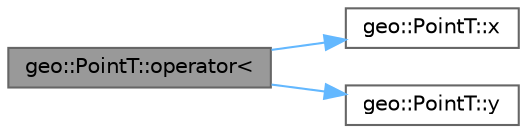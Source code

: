 digraph "geo::PointT::operator&lt;"
{
 // LATEX_PDF_SIZE
  bgcolor="transparent";
  edge [fontname=Helvetica,fontsize=10,labelfontname=Helvetica,labelfontsize=10];
  node [fontname=Helvetica,fontsize=10,shape=box,height=0.2,width=0.4];
  rankdir="LR";
  Node1 [id="Node000001",label="geo::PointT::operator\<",height=0.2,width=0.4,color="gray40", fillcolor="grey60", style="filled", fontcolor="black",tooltip="Overload operator <."];
  Node1 -> Node2 [id="edge1_Node000001_Node000002",color="steelblue1",style="solid",tooltip=" "];
  Node2 [id="Node000002",label="geo::PointT::x",height=0.2,width=0.4,color="grey40", fillcolor="white", style="filled",URL="$classgeo_1_1_point_t.html#a4d3a830bf02a93ef69abc1afd388f23b",tooltip="Return x."];
  Node1 -> Node3 [id="edge2_Node000001_Node000003",color="steelblue1",style="solid",tooltip=" "];
  Node3 [id="Node000003",label="geo::PointT::y",height=0.2,width=0.4,color="grey40", fillcolor="white", style="filled",URL="$classgeo_1_1_point_t.html#a8adee4ed67fe9d789315da741a34c67a",tooltip="Return y."];
}
